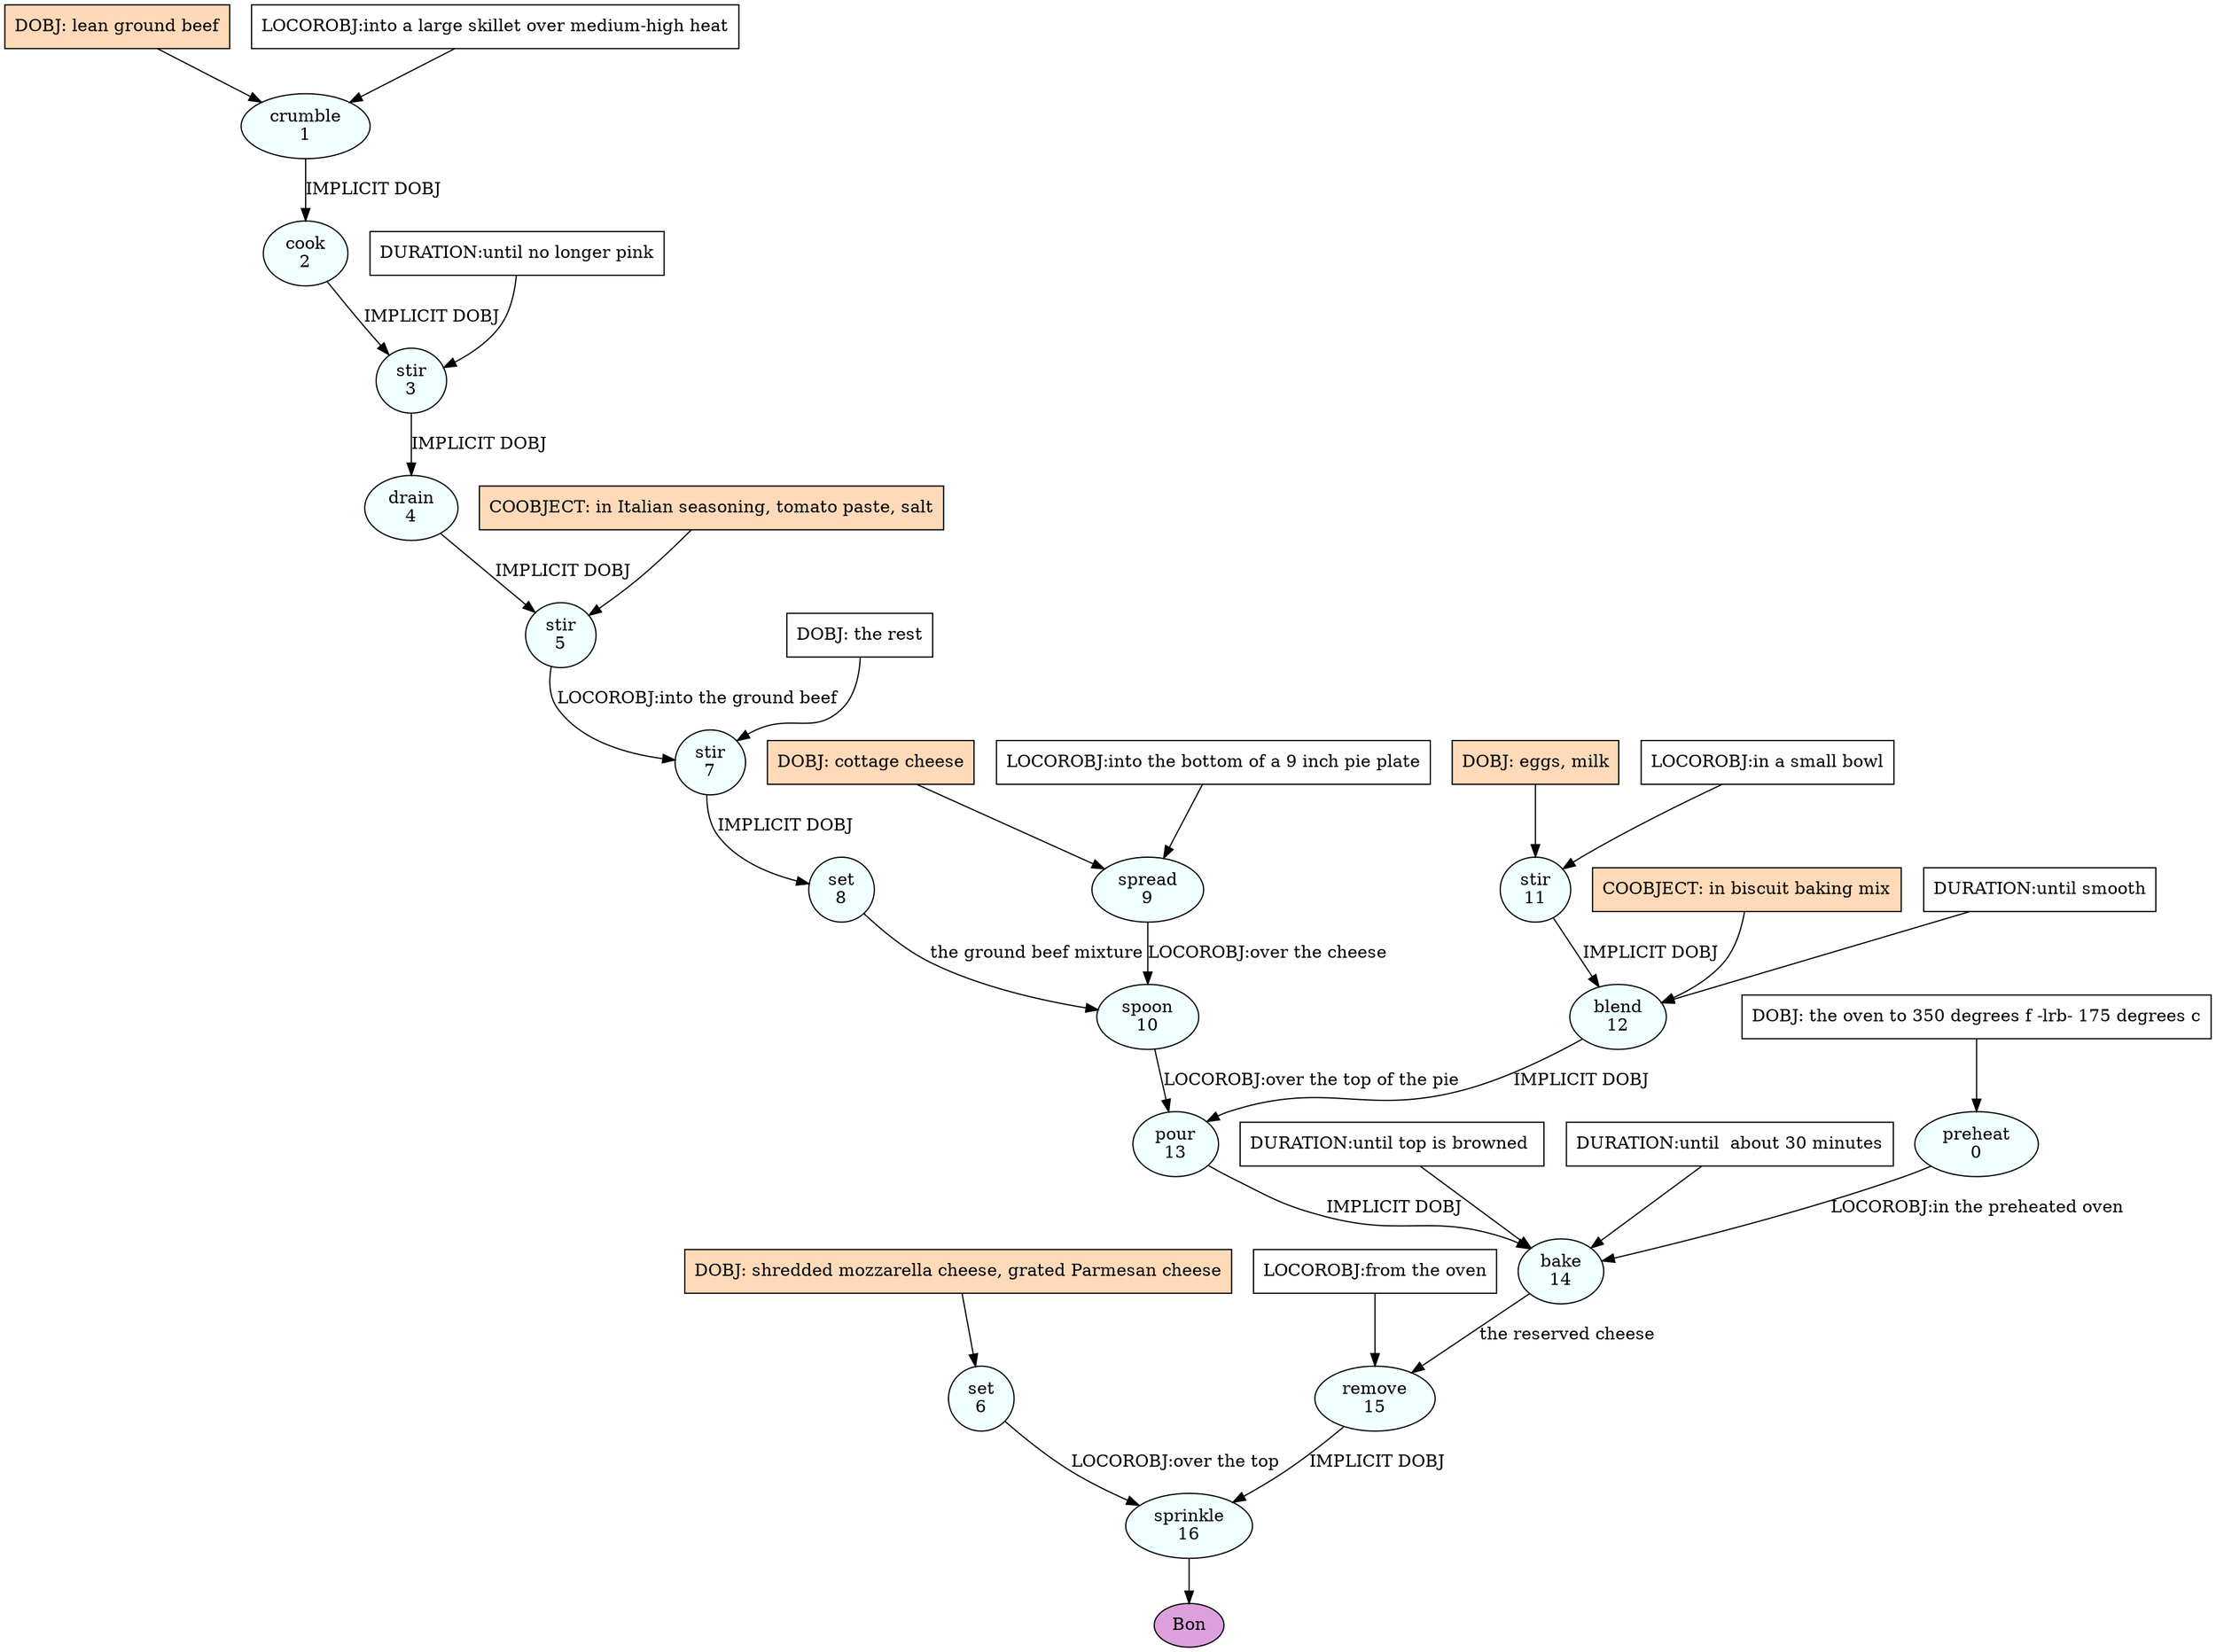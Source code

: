digraph recipe {
E0[label="preheat
0", shape=oval, style=filled, fillcolor=azure]
E1[label="crumble
1", shape=oval, style=filled, fillcolor=azure]
E2[label="cook
2", shape=oval, style=filled, fillcolor=azure]
E3[label="stir
3", shape=oval, style=filled, fillcolor=azure]
E4[label="drain
4", shape=oval, style=filled, fillcolor=azure]
E5[label="stir
5", shape=oval, style=filled, fillcolor=azure]
E6[label="set
6", shape=oval, style=filled, fillcolor=azure]
E7[label="stir
7", shape=oval, style=filled, fillcolor=azure]
E8[label="set
8", shape=oval, style=filled, fillcolor=azure]
E9[label="spread
9", shape=oval, style=filled, fillcolor=azure]
E10[label="spoon
10", shape=oval, style=filled, fillcolor=azure]
E11[label="stir
11", shape=oval, style=filled, fillcolor=azure]
E12[label="blend
12", shape=oval, style=filled, fillcolor=azure]
E13[label="pour
13", shape=oval, style=filled, fillcolor=azure]
E14[label="bake
14", shape=oval, style=filled, fillcolor=azure]
E15[label="remove
15", shape=oval, style=filled, fillcolor=azure]
E16[label="sprinkle
16", shape=oval, style=filled, fillcolor=azure]
D1[label="DOBJ: lean ground beef", shape=box, style=filled, fillcolor=peachpuff]
D1 -> E1
P1_0[label="LOCOROBJ:into a large skillet over medium-high heat", shape=box, style=filled, fillcolor=white]
P1_0 -> E1
D0[label="DOBJ: the oven to 350 degrees f -lrb- 175 degrees c", shape=box, style=filled, fillcolor=white]
D0 -> E0
D6[label="DOBJ: shredded mozzarella cheese, grated Parmesan cheese", shape=box, style=filled, fillcolor=peachpuff]
D6 -> E6
D11[label="DOBJ: eggs, milk", shape=box, style=filled, fillcolor=peachpuff]
D11 -> E11
P11_0[label="LOCOROBJ:in a small bowl", shape=box, style=filled, fillcolor=white]
P11_0 -> E11
D9[label="DOBJ: cottage cheese", shape=box, style=filled, fillcolor=peachpuff]
D9 -> E9
P9_0[label="LOCOROBJ:into the bottom of a 9 inch pie plate", shape=box, style=filled, fillcolor=white]
P9_0 -> E9
E1 -> E2 [label="IMPLICIT DOBJ"]
E2 -> E3 [label="IMPLICIT DOBJ"]
P3_0_0[label="DURATION:until no longer pink", shape=box, style=filled, fillcolor=white]
P3_0_0 -> E3
E3 -> E4 [label="IMPLICIT DOBJ"]
E4 -> E5 [label="IMPLICIT DOBJ"]
P5_0_ing[label="COOBJECT: in Italian seasoning, tomato paste, salt", shape=box, style=filled, fillcolor=peachpuff]
P5_0_ing -> E5
D7_0[label="DOBJ: the rest", shape=box, style=filled, fillcolor=white]
D7_0 -> E7
E5 -> E7 [label="LOCOROBJ:into the ground beef"]
E7 -> E8 [label="IMPLICIT DOBJ"]
E8 -> E10 [label="the ground beef mixture"]
E9 -> E10 [label="LOCOROBJ:over the cheese"]
E11 -> E12 [label="IMPLICIT DOBJ"]
P12_0_ing[label="COOBJECT: in biscuit baking mix", shape=box, style=filled, fillcolor=peachpuff]
P12_0_ing -> E12
P12_1_0[label="DURATION:until smooth", shape=box, style=filled, fillcolor=white]
P12_1_0 -> E12
E12 -> E13 [label="IMPLICIT DOBJ"]
E10 -> E13 [label="LOCOROBJ:over the top of the pie"]
E13 -> E14 [label="IMPLICIT DOBJ"]
E0 -> E14 [label="LOCOROBJ:in the preheated oven"]
P14_1_0[label="DURATION:until top is browned ", shape=box, style=filled, fillcolor=white]
P14_1_0 -> E14
P14_1_1[label="DURATION:until  about 30 minutes", shape=box, style=filled, fillcolor=white]
P14_1_1 -> E14
E14 -> E15 [label="the reserved cheese"]
P15_0_0[label="LOCOROBJ:from the oven", shape=box, style=filled, fillcolor=white]
P15_0_0 -> E15
E15 -> E16 [label="IMPLICIT DOBJ"]
E6 -> E16 [label="LOCOROBJ:over the top"]
EOR[label="Bon", shape=oval, style=filled, fillcolor=plum]
E16 -> EOR
}
